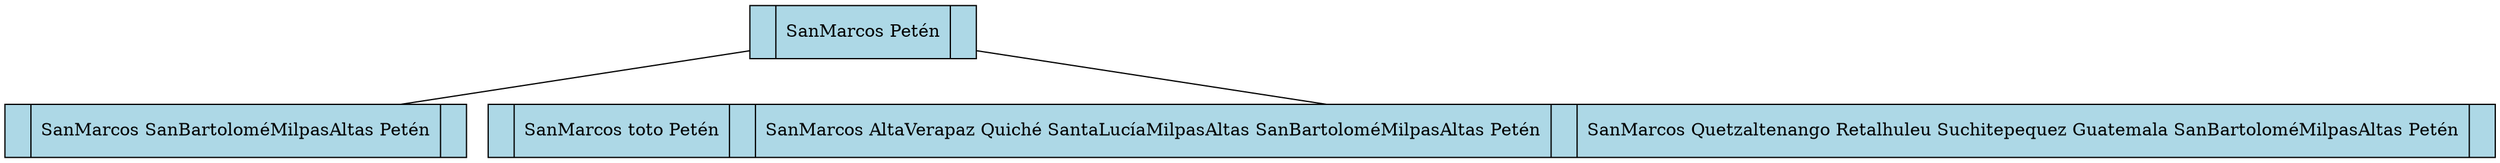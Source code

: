 digraph ArbolB {
 node [shape=record, style=filled, fillcolor=lightblue, height=0.6, width=1.5];
    edge [arrowhead=none]; 
488484494 [label="<f0> |  SanMarcos Petén  | "];
488484494 -> 1935032880;
1935032880 [label="    <f0> |  SanMarcos SanBartoloméMilpasAltas Petén  | "];
488484494 -> 1447008623;
1447008623 [label="    <f0> |  SanMarcos toto Petén  | <f1> |  SanMarcos AltaVerapaz Quiché SantaLucíaMilpasAltas SanBartoloméMilpasAltas Petén  | <f2> |  SanMarcos Quetzaltenango Retalhuleu Suchitepequez Guatemala SanBartoloméMilpasAltas Petén  | "];
}
